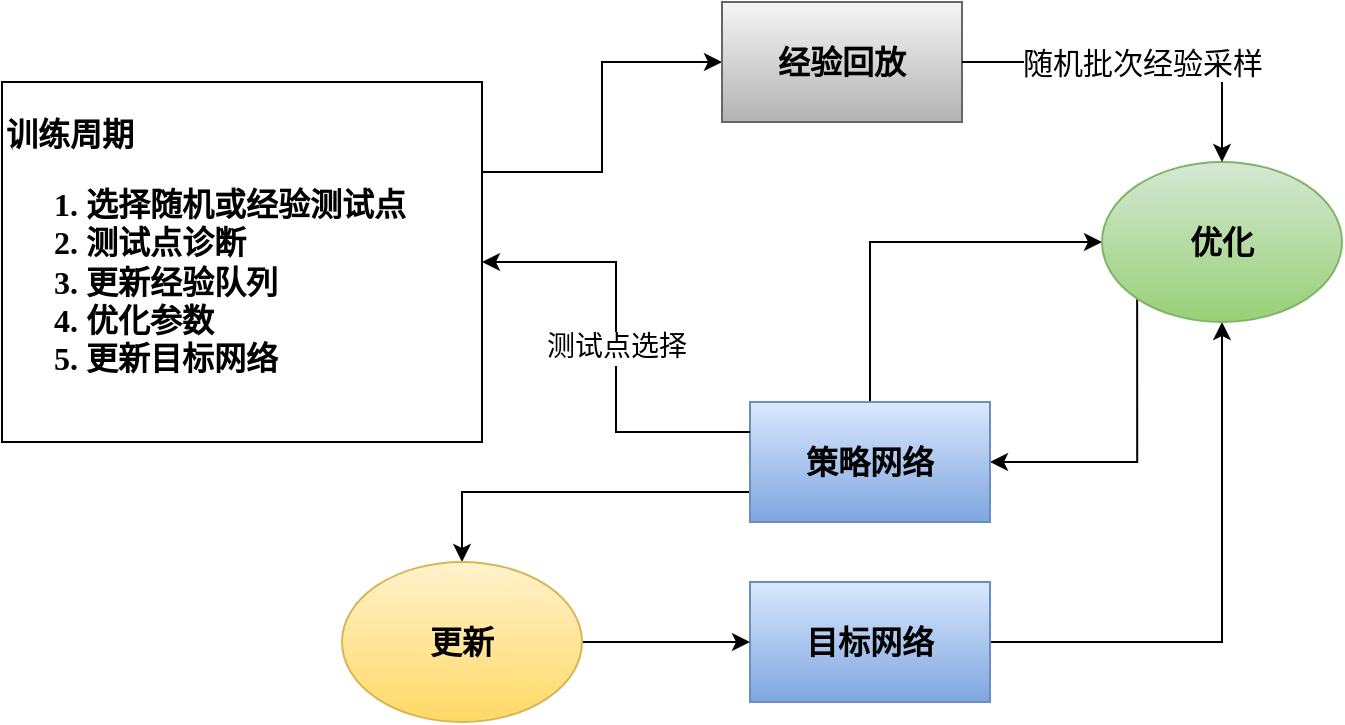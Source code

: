<mxfile version="22.1.15" type="github">
  <diagram name="第 1 页" id="4Cc8ApVUQzIg-s06SaWm">
    <mxGraphModel dx="1422" dy="1857" grid="1" gridSize="10" guides="1" tooltips="1" connect="1" arrows="1" fold="1" page="1" pageScale="1" pageWidth="827" pageHeight="1169" math="0" shadow="0">
      <root>
        <mxCell id="0" />
        <mxCell id="1" parent="0" />
        <mxCell id="jNKj6Zw7hZ9GfnlodJ36-14" style="edgeStyle=orthogonalEdgeStyle;rounded=0;orthogonalLoop=1;jettySize=auto;html=1;exitX=1;exitY=0.25;exitDx=0;exitDy=0;entryX=0;entryY=0.5;entryDx=0;entryDy=0;fontFamily=宋体;" parent="1" source="jNKj6Zw7hZ9GfnlodJ36-2" target="jNKj6Zw7hZ9GfnlodJ36-3" edge="1">
          <mxGeometry relative="1" as="geometry" />
        </mxCell>
        <mxCell id="jNKj6Zw7hZ9GfnlodJ36-2" value="&lt;font&gt;&lt;font style=&quot;font-size: 16px;&quot;&gt;&lt;b style=&quot;&quot;&gt;训练周期&lt;br&gt;&lt;ol&gt;&lt;li&gt;&lt;font&gt;&lt;b style=&quot;font-size: 16px; background-color: initial;&quot;&gt;选择随机或经验测试点&lt;/b&gt;&lt;/font&gt;&lt;/li&gt;&lt;li&gt;&lt;font&gt;&lt;b style=&quot;font-size: 16px; background-color: initial;&quot;&gt;测试点诊断&lt;/b&gt;&lt;/font&gt;&lt;/li&gt;&lt;li&gt;更新经验队列&lt;/li&gt;&lt;li&gt;&lt;font&gt;&lt;b style=&quot;font-size: 16px; background-color: initial;&quot;&gt;优化参数&lt;/b&gt;&lt;/font&gt;&lt;/li&gt;&lt;li&gt;&lt;font&gt;&lt;b style=&quot;font-size: 16px; background-color: initial;&quot;&gt;更新目标网络&lt;/b&gt;&lt;/font&gt;&lt;/li&gt;&lt;/ol&gt;&lt;/b&gt;&lt;/font&gt;&lt;/font&gt;" style="rounded=0;whiteSpace=wrap;html=1;fillColor=none;align=left;fontFamily=宋体;" parent="1" vertex="1">
          <mxGeometry x="40" y="240" width="240" height="180" as="geometry" />
        </mxCell>
        <mxCell id="jNKj6Zw7hZ9GfnlodJ36-3" value="&lt;font style=&quot;font-size: 16px;&quot;&gt;&lt;b&gt;经验回放&lt;/b&gt;&lt;/font&gt;" style="rounded=0;whiteSpace=wrap;html=1;fillColor=#f5f5f5;gradientColor=#b3b3b3;strokeColor=#666666;fontFamily=宋体;" parent="1" vertex="1">
          <mxGeometry x="400" y="200" width="120" height="60" as="geometry" />
        </mxCell>
        <mxCell id="jNKj6Zw7hZ9GfnlodJ36-12" style="edgeStyle=orthogonalEdgeStyle;rounded=0;orthogonalLoop=1;jettySize=auto;html=1;exitX=0;exitY=0.75;exitDx=0;exitDy=0;entryX=0.5;entryY=0;entryDx=0;entryDy=0;fontFamily=宋体;" parent="1" source="jNKj6Zw7hZ9GfnlodJ36-4" target="jNKj6Zw7hZ9GfnlodJ36-11" edge="1">
          <mxGeometry relative="1" as="geometry" />
        </mxCell>
        <mxCell id="jNKj6Zw7hZ9GfnlodJ36-16" style="edgeStyle=orthogonalEdgeStyle;rounded=0;orthogonalLoop=1;jettySize=auto;html=1;entryX=0;entryY=0.5;entryDx=0;entryDy=0;exitX=0.5;exitY=0;exitDx=0;exitDy=0;fontFamily=宋体;" parent="1" source="jNKj6Zw7hZ9GfnlodJ36-4" target="jNKj6Zw7hZ9GfnlodJ36-15" edge="1">
          <mxGeometry relative="1" as="geometry" />
        </mxCell>
        <mxCell id="jNKj6Zw7hZ9GfnlodJ36-20" style="edgeStyle=orthogonalEdgeStyle;rounded=0;orthogonalLoop=1;jettySize=auto;html=1;exitX=1;exitY=0.5;exitDx=0;exitDy=0;entryX=0;entryY=1;entryDx=0;entryDy=0;fontFamily=宋体;startArrow=classic;startFill=1;endArrow=none;endFill=0;" parent="1" source="jNKj6Zw7hZ9GfnlodJ36-4" target="jNKj6Zw7hZ9GfnlodJ36-15" edge="1">
          <mxGeometry relative="1" as="geometry" />
        </mxCell>
        <mxCell id="jNKj6Zw7hZ9GfnlodJ36-4" value="&lt;font style=&quot;font-size: 16px;&quot;&gt;&lt;b&gt;策略网络&lt;/b&gt;&lt;/font&gt;" style="rounded=0;whiteSpace=wrap;html=1;fillColor=#dae8fc;gradientColor=#7ea6e0;strokeColor=#6c8ebf;fontFamily=宋体;" parent="1" vertex="1">
          <mxGeometry x="414" y="400" width="120" height="60" as="geometry" />
        </mxCell>
        <mxCell id="jNKj6Zw7hZ9GfnlodJ36-22" style="edgeStyle=orthogonalEdgeStyle;rounded=0;orthogonalLoop=1;jettySize=auto;html=1;exitX=1;exitY=0.5;exitDx=0;exitDy=0;entryX=0.5;entryY=1;entryDx=0;entryDy=0;fontFamily=宋体;" parent="1" source="jNKj6Zw7hZ9GfnlodJ36-5" target="jNKj6Zw7hZ9GfnlodJ36-15" edge="1">
          <mxGeometry relative="1" as="geometry" />
        </mxCell>
        <mxCell id="jNKj6Zw7hZ9GfnlodJ36-5" value="&lt;font style=&quot;font-size: 16px;&quot;&gt;&lt;b&gt;目标网络&lt;/b&gt;&lt;/font&gt;" style="rounded=0;whiteSpace=wrap;html=1;fillColor=#dae8fc;gradientColor=#7ea6e0;strokeColor=#6c8ebf;fontFamily=宋体;" parent="1" vertex="1">
          <mxGeometry x="414" y="490" width="120" height="60" as="geometry" />
        </mxCell>
        <mxCell id="jNKj6Zw7hZ9GfnlodJ36-8" value="" style="endArrow=none;html=1;rounded=0;edgeStyle=orthogonalEdgeStyle;exitX=1;exitY=0.5;exitDx=0;exitDy=0;entryX=0;entryY=0.25;entryDx=0;entryDy=0;fontFamily=宋体;startArrow=classic;startFill=1;endFill=0;" parent="1" source="jNKj6Zw7hZ9GfnlodJ36-2" target="jNKj6Zw7hZ9GfnlodJ36-4" edge="1">
          <mxGeometry relative="1" as="geometry">
            <mxPoint x="360" y="550" as="sourcePoint" />
            <mxPoint x="410" y="400" as="targetPoint" />
          </mxGeometry>
        </mxCell>
        <mxCell id="jNKj6Zw7hZ9GfnlodJ36-9" value="&lt;font style=&quot;font-size: 14px;&quot;&gt;测试点选择&lt;/font&gt;" style="edgeLabel;resizable=0;html=1;align=center;verticalAlign=middle;fontFamily=宋体;" parent="jNKj6Zw7hZ9GfnlodJ36-8" connectable="0" vertex="1">
          <mxGeometry relative="1" as="geometry" />
        </mxCell>
        <mxCell id="jNKj6Zw7hZ9GfnlodJ36-13" style="edgeStyle=orthogonalEdgeStyle;rounded=0;orthogonalLoop=1;jettySize=auto;html=1;exitX=1;exitY=0.5;exitDx=0;exitDy=0;fontFamily=宋体;" parent="1" source="jNKj6Zw7hZ9GfnlodJ36-11" target="jNKj6Zw7hZ9GfnlodJ36-5" edge="1">
          <mxGeometry relative="1" as="geometry" />
        </mxCell>
        <mxCell id="jNKj6Zw7hZ9GfnlodJ36-11" value="&lt;font style=&quot;font-size: 16px;&quot;&gt;&lt;b&gt;更新&lt;/b&gt;&lt;/font&gt;" style="ellipse;whiteSpace=wrap;html=1;fillColor=#fff2cc;gradientColor=#ffd966;strokeColor=#d6b656;fontFamily=宋体;" parent="1" vertex="1">
          <mxGeometry x="210" y="480" width="120" height="80" as="geometry" />
        </mxCell>
        <mxCell id="jNKj6Zw7hZ9GfnlodJ36-15" value="&lt;font style=&quot;font-size: 16px;&quot;&gt;&lt;b&gt;优化&lt;/b&gt;&lt;/font&gt;" style="ellipse;whiteSpace=wrap;html=1;fillColor=#d5e8d4;gradientColor=#97d077;strokeColor=#82b366;fontFamily=宋体;" parent="1" vertex="1">
          <mxGeometry x="590" y="280" width="120" height="80" as="geometry" />
        </mxCell>
        <mxCell id="jNKj6Zw7hZ9GfnlodJ36-18" value="" style="endArrow=classic;html=1;rounded=0;edgeStyle=orthogonalEdgeStyle;exitX=1;exitY=0.5;exitDx=0;exitDy=0;entryX=0.5;entryY=0;entryDx=0;entryDy=0;fontFamily=宋体;" parent="1" source="jNKj6Zw7hZ9GfnlodJ36-3" target="jNKj6Zw7hZ9GfnlodJ36-15" edge="1">
          <mxGeometry relative="1" as="geometry">
            <mxPoint x="360" y="550" as="sourcePoint" />
            <mxPoint x="460" y="550" as="targetPoint" />
          </mxGeometry>
        </mxCell>
        <mxCell id="jNKj6Zw7hZ9GfnlodJ36-19" value="&lt;font style=&quot;font-size: 15px;&quot;&gt;随机批次经验采样&lt;/font&gt;" style="edgeLabel;resizable=0;html=1;align=center;verticalAlign=middle;fontFamily=宋体;" parent="jNKj6Zw7hZ9GfnlodJ36-18" connectable="0" vertex="1">
          <mxGeometry relative="1" as="geometry" />
        </mxCell>
      </root>
    </mxGraphModel>
  </diagram>
</mxfile>
